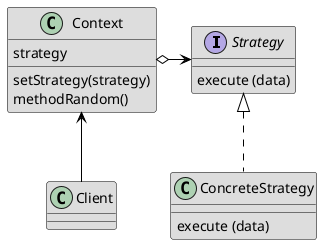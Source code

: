 @startuml  Strategy structure

skinparam class {
BackgroundColor #DDDDDD
BorderColor black
ArrowColor black
}


interface Strategy {
    execute (data)
}


Class Context{
    strategy
    setStrategy(strategy)
    methodRandom()
}

class ConcreteStrategy{
    execute (data)
    
}

Context <-- Client
Context o-right-> Strategy
Strategy <|.. ConcreteStrategy


@enduml